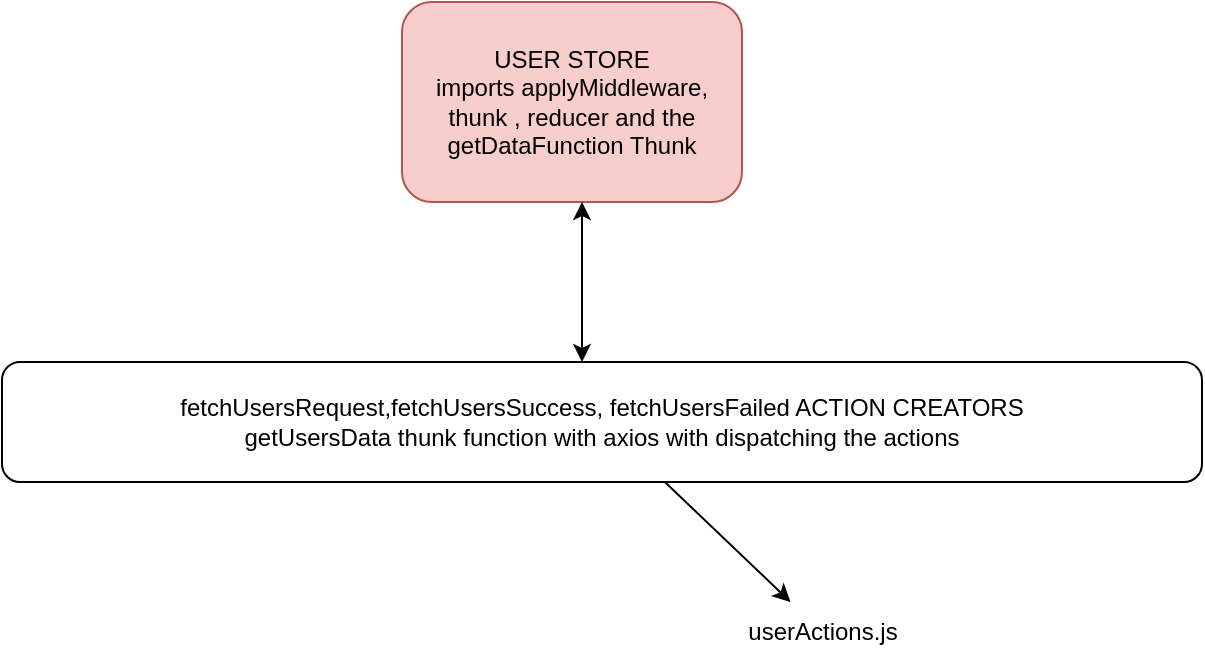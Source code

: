<mxfile>
    <diagram id="XEfPUnOIm6jkgCEVJOsH" name="Page-1">
        <mxGraphModel dx="1071" dy="282" grid="1" gridSize="10" guides="1" tooltips="1" connect="1" arrows="1" fold="1" page="1" pageScale="1" pageWidth="900" pageHeight="1600" math="0" shadow="0">
            <root>
                <mxCell id="0"/>
                <mxCell id="1" parent="0"/>
                <mxCell id="2" value="USER STORE&lt;div&gt;imports applyMiddleware, thunk , reducer and the getDataFunction Thunk&lt;/div&gt;" style="rounded=1;whiteSpace=wrap;html=1;fillColor=#f8cecc;strokeColor=#b85450;" vertex="1" parent="1">
                    <mxGeometry x="410" y="20" width="170" height="100" as="geometry"/>
                </mxCell>
                <mxCell id="3" value="" style="endArrow=classic;startArrow=classic;html=1;" edge="1" parent="1">
                    <mxGeometry width="50" height="50" relative="1" as="geometry">
                        <mxPoint x="500" y="200" as="sourcePoint"/>
                        <mxPoint x="500" y="120" as="targetPoint"/>
                    </mxGeometry>
                </mxCell>
                <mxCell id="7" style="edgeStyle=none;html=1;" edge="1" parent="1" source="4" target="5">
                    <mxGeometry relative="1" as="geometry"/>
                </mxCell>
                <mxCell id="4" value="fetchUsersRequest,&lt;span style=&quot;color: rgb(0, 0, 0);&quot;&gt;fetchUsersSuccess,&amp;nbsp;&lt;/span&gt;&lt;span style=&quot;color: rgb(0, 0, 0);&quot;&gt;fetchUsersFailed ACTION CREATORS&lt;/span&gt;&lt;div&gt;&lt;span style=&quot;color: rgb(0, 0, 0);&quot;&gt;getUsersData thunk function with axios with dispatching the actions&lt;/span&gt;&lt;/div&gt;" style="rounded=1;whiteSpace=wrap;html=1;" vertex="1" parent="1">
                    <mxGeometry x="210" y="200" width="600" height="60" as="geometry"/>
                </mxCell>
                <mxCell id="5" value="userActions.js" style="text;html=1;align=center;verticalAlign=middle;resizable=0;points=[];autosize=1;strokeColor=none;fillColor=none;" vertex="1" parent="1">
                    <mxGeometry x="570" y="320" width="100" height="30" as="geometry"/>
                </mxCell>
            </root>
        </mxGraphModel>
    </diagram>
</mxfile>